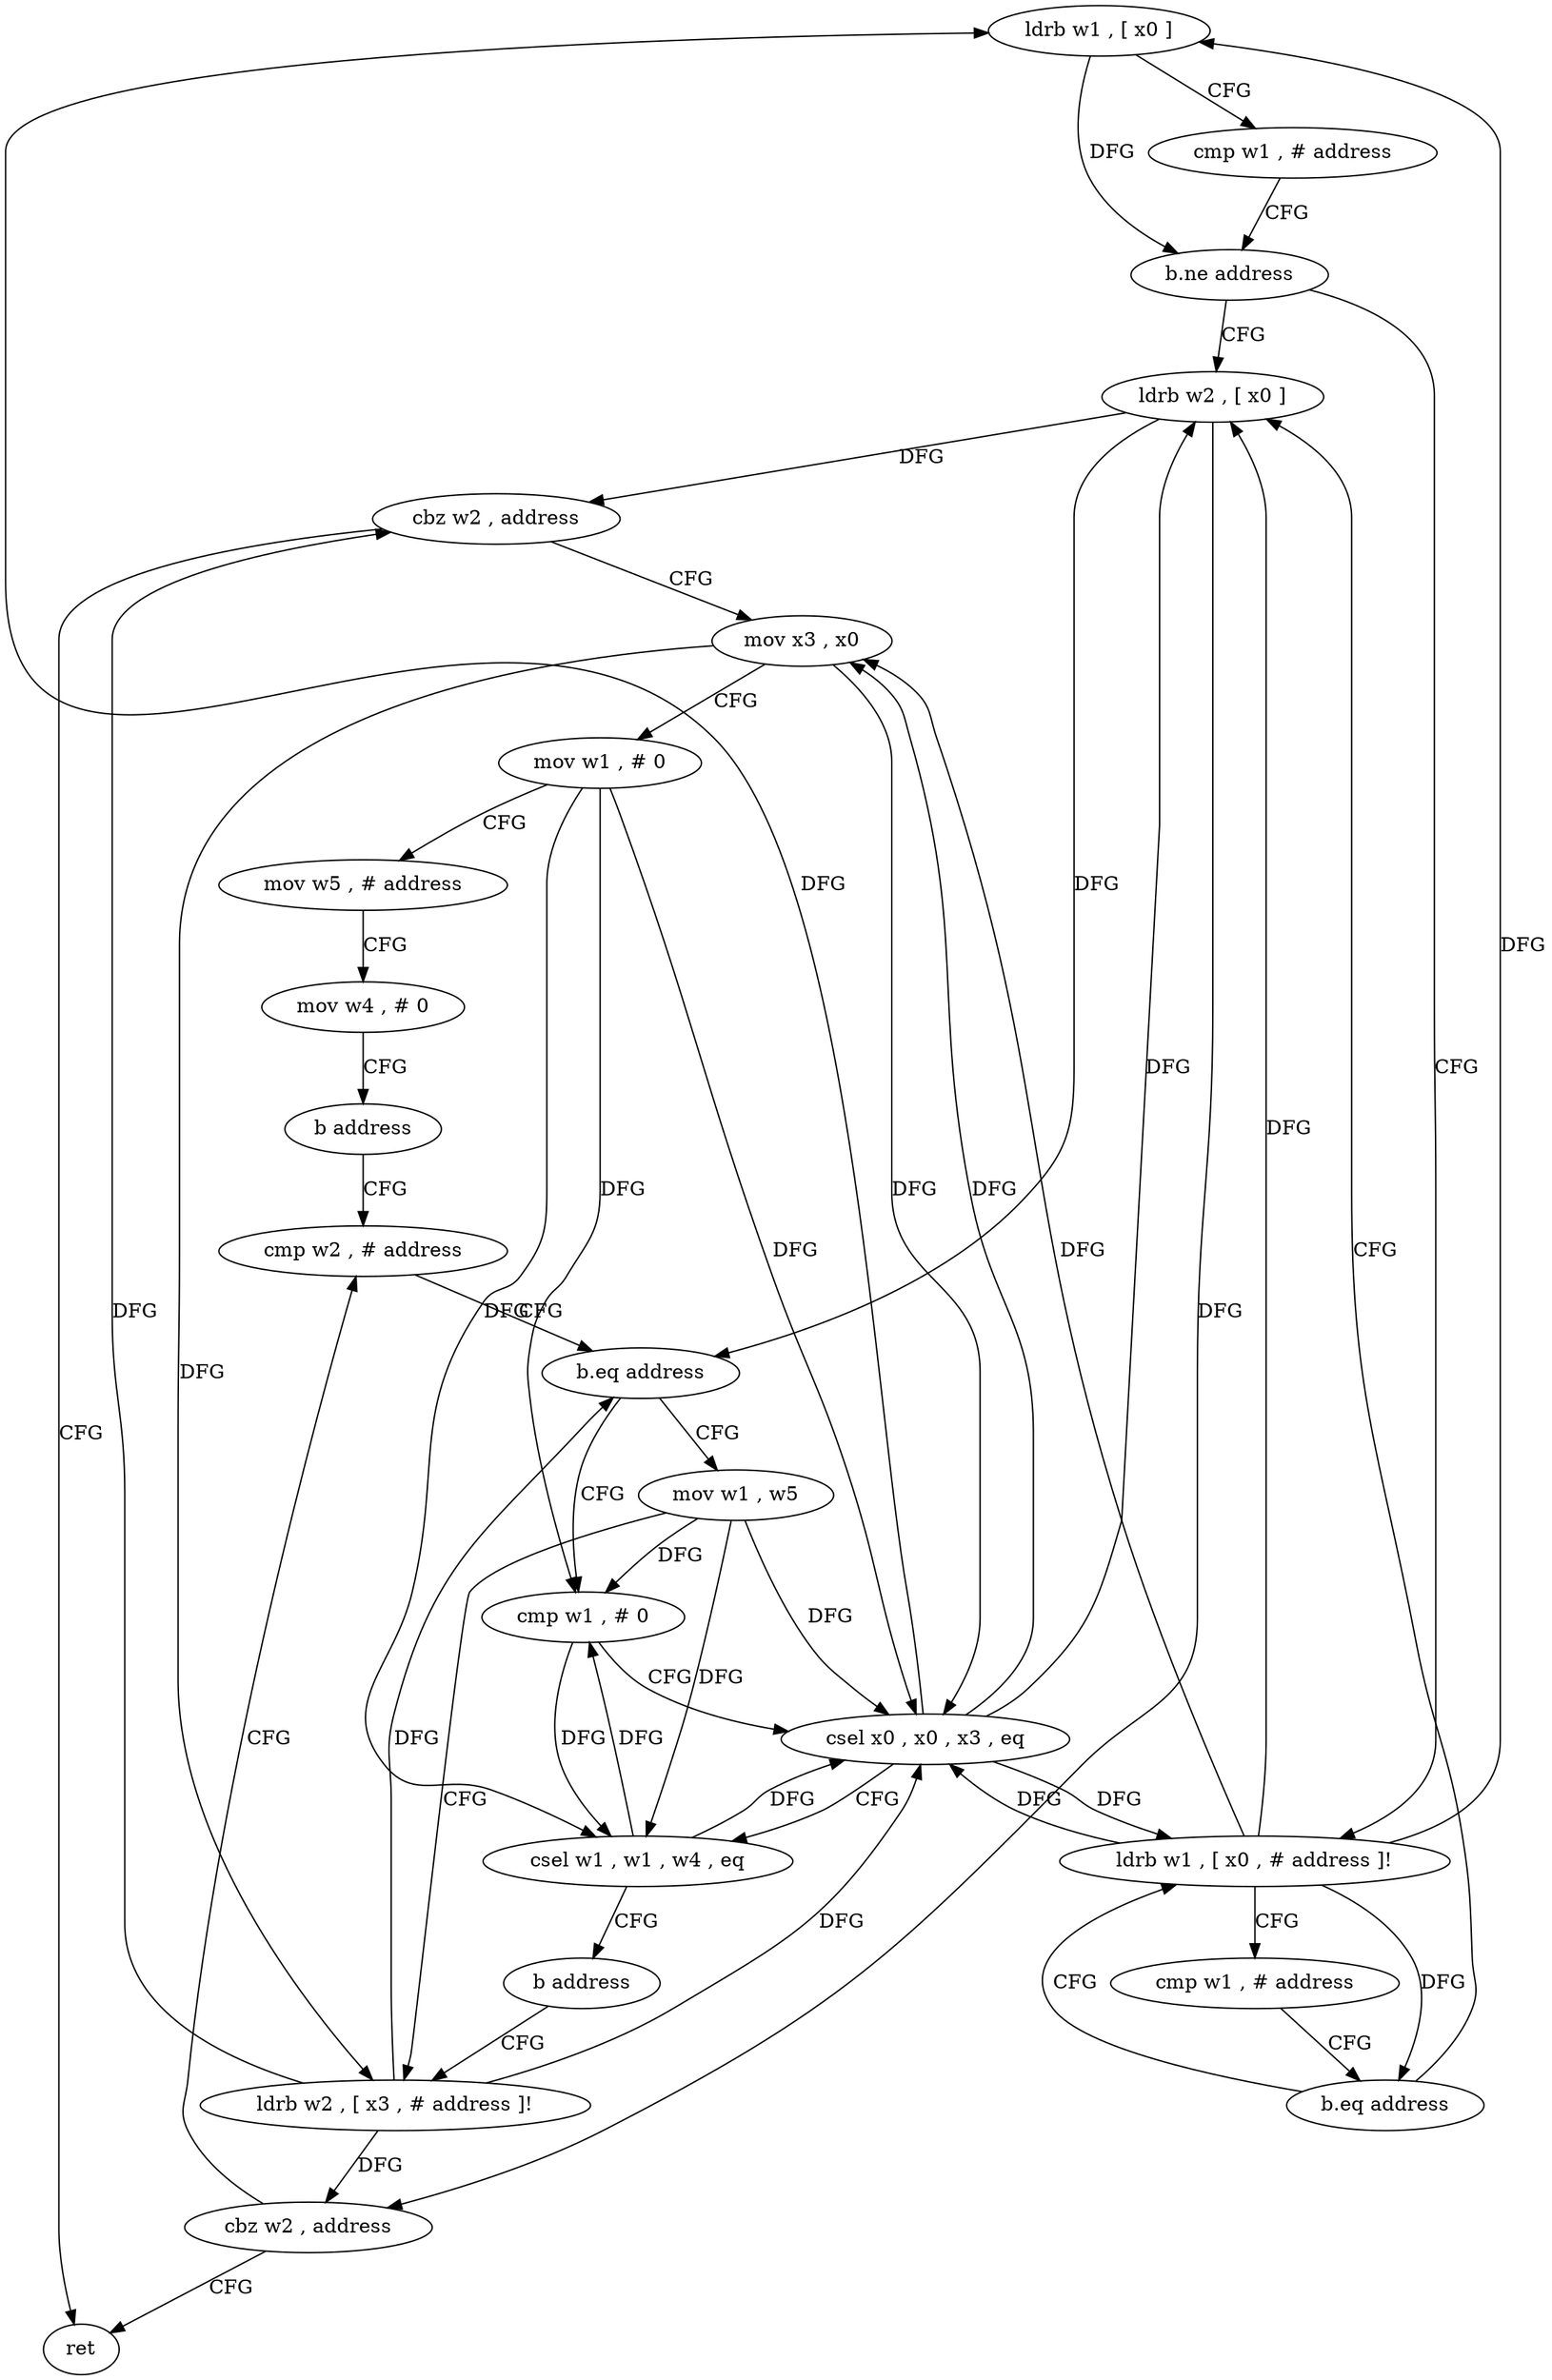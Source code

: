 digraph "func" {
"4394108" [label = "ldrb w1 , [ x0 ]" ]
"4394112" [label = "cmp w1 , # address" ]
"4394116" [label = "b.ne address" ]
"4394132" [label = "ldrb w2 , [ x0 ]" ]
"4394120" [label = "ldrb w1 , [ x0 , # address ]!" ]
"4394136" [label = "cbz w2 , address" ]
"4394196" [label = "ret" ]
"4394140" [label = "mov x3 , x0" ]
"4394124" [label = "cmp w1 , # address" ]
"4394128" [label = "b.eq address" ]
"4394144" [label = "mov w1 , # 0" ]
"4394148" [label = "mov w5 , # address" ]
"4394152" [label = "mov w4 , # 0" ]
"4394156" [label = "b address" ]
"4394172" [label = "cmp w2 , # address" ]
"4394176" [label = "b.eq address" ]
"4394160" [label = "mov w1 , w5" ]
"4394180" [label = "cmp w1 , # 0" ]
"4394164" [label = "ldrb w2 , [ x3 , # address ]!" ]
"4394184" [label = "csel x0 , x0 , x3 , eq" ]
"4394188" [label = "csel w1 , w1 , w4 , eq" ]
"4394192" [label = "b address" ]
"4394168" [label = "cbz w2 , address" ]
"4394108" -> "4394112" [ label = "CFG" ]
"4394108" -> "4394116" [ label = "DFG" ]
"4394112" -> "4394116" [ label = "CFG" ]
"4394116" -> "4394132" [ label = "CFG" ]
"4394116" -> "4394120" [ label = "CFG" ]
"4394132" -> "4394136" [ label = "DFG" ]
"4394132" -> "4394176" [ label = "DFG" ]
"4394132" -> "4394168" [ label = "DFG" ]
"4394120" -> "4394124" [ label = "CFG" ]
"4394120" -> "4394108" [ label = "DFG" ]
"4394120" -> "4394132" [ label = "DFG" ]
"4394120" -> "4394140" [ label = "DFG" ]
"4394120" -> "4394184" [ label = "DFG" ]
"4394120" -> "4394128" [ label = "DFG" ]
"4394136" -> "4394196" [ label = "CFG" ]
"4394136" -> "4394140" [ label = "CFG" ]
"4394140" -> "4394144" [ label = "CFG" ]
"4394140" -> "4394164" [ label = "DFG" ]
"4394140" -> "4394184" [ label = "DFG" ]
"4394124" -> "4394128" [ label = "CFG" ]
"4394128" -> "4394120" [ label = "CFG" ]
"4394128" -> "4394132" [ label = "CFG" ]
"4394144" -> "4394148" [ label = "CFG" ]
"4394144" -> "4394180" [ label = "DFG" ]
"4394144" -> "4394184" [ label = "DFG" ]
"4394144" -> "4394188" [ label = "DFG" ]
"4394148" -> "4394152" [ label = "CFG" ]
"4394152" -> "4394156" [ label = "CFG" ]
"4394156" -> "4394172" [ label = "CFG" ]
"4394172" -> "4394176" [ label = "CFG" ]
"4394176" -> "4394160" [ label = "CFG" ]
"4394176" -> "4394180" [ label = "CFG" ]
"4394160" -> "4394164" [ label = "CFG" ]
"4394160" -> "4394180" [ label = "DFG" ]
"4394160" -> "4394184" [ label = "DFG" ]
"4394160" -> "4394188" [ label = "DFG" ]
"4394180" -> "4394184" [ label = "CFG" ]
"4394180" -> "4394188" [ label = "DFG" ]
"4394164" -> "4394168" [ label = "DFG" ]
"4394164" -> "4394136" [ label = "DFG" ]
"4394164" -> "4394176" [ label = "DFG" ]
"4394164" -> "4394184" [ label = "DFG" ]
"4394184" -> "4394188" [ label = "CFG" ]
"4394184" -> "4394108" [ label = "DFG" ]
"4394184" -> "4394132" [ label = "DFG" ]
"4394184" -> "4394120" [ label = "DFG" ]
"4394184" -> "4394140" [ label = "DFG" ]
"4394188" -> "4394192" [ label = "CFG" ]
"4394188" -> "4394180" [ label = "DFG" ]
"4394188" -> "4394184" [ label = "DFG" ]
"4394192" -> "4394164" [ label = "CFG" ]
"4394168" -> "4394196" [ label = "CFG" ]
"4394168" -> "4394172" [ label = "CFG" ]
}
